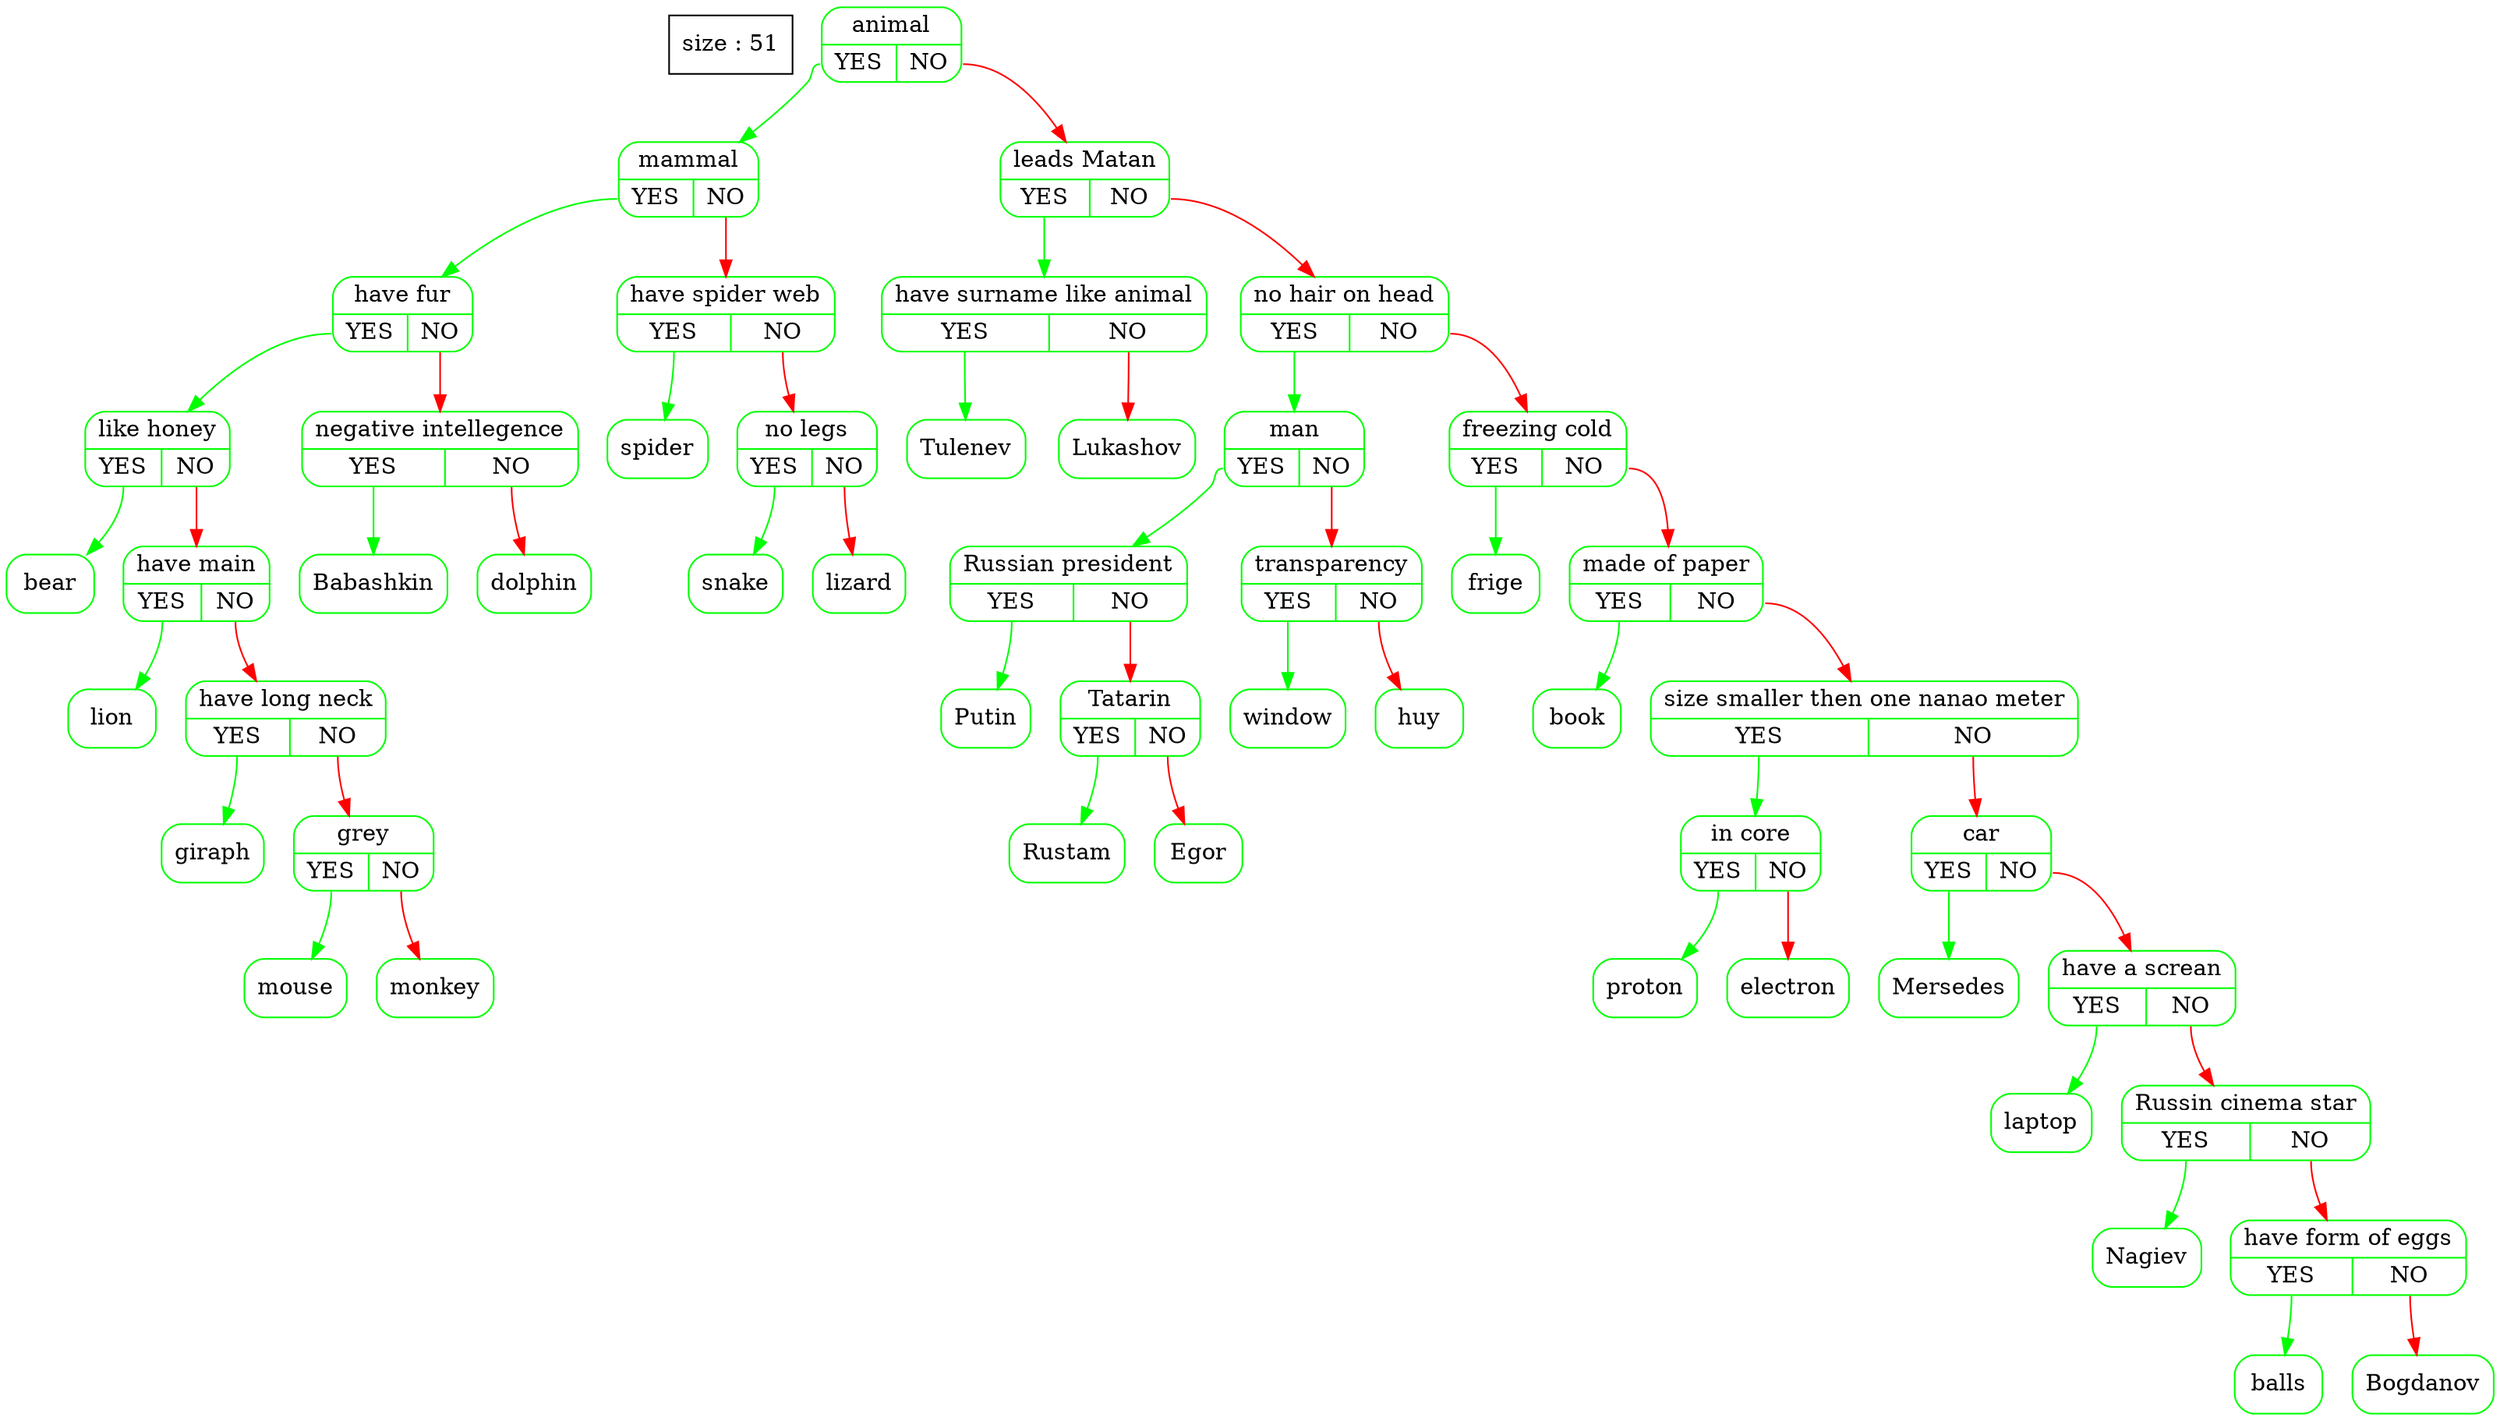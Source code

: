 digraph G {                
  tree [shape=box ; stryle=rounded ; label="size : 51"];                
  edge [color=black];                
  node [shape=record ; style=rounded ; color=green];
12457488 [label="{animal|{<YES> YES|<NO> NO}}"];
12483072 [label="{mammal|{<YES> YES|<NO> NO}}"];
12483328 [label="{have fur|{<YES> YES|<NO> NO}}"];
12483584 [label="{like honey|{<YES> YES|<NO> NO}}"];
12483840 [label="{bear}"];
12484096 [label="{have main|{<YES> YES|<NO> NO}}"];
12484352 [label="{lion}"];
12484608 [label="{have long neck|{<YES> YES|<NO> NO}}"];
12484864 [label="{giraph}"];
12487976 [label="{grey|{<YES> YES|<NO> NO}}"];
12488008 [label="{mouse}"];
12488040 [label="{monkey}"];
12488072 [label="{negative intellegence|{<YES> YES|<NO> NO}}"];
12488104 [label="{Babashkin}"];
12488560 [label="{dolphin}"];
12488368 [label="{have spider web|{<YES> YES|<NO> NO}}"];
12488400 [label="{spider}"];
12488208 [label="{no legs|{<YES> YES|<NO> NO}}"];
12488912 [label="{snake}"];
12488592 [label="{lizard}"];
12488944 [label="{leads Matan|{<YES> YES|<NO> NO}}"];
12488848 [label="{have surname like animal|{<YES> YES|<NO> NO}}"];
12489072 [label="{Tulenev}"];
12488432 [label="{Lukashov}"];
12488656 [label="{no hair on head|{<YES> YES|<NO> NO}}"];
12488304 [label="{man|{<YES> YES|<NO> NO}}"];
12489008 [label="{Russian president|{<YES> YES|<NO> NO}}"];
12488688 [label="{Putin}"];
12488816 [label="{Tatarin|{<YES> YES|<NO> NO}}"];
12488272 [label="{Rustam}"];
12488720 [label="{Egor}"];
12488240 [label="{transparency|{<YES> YES|<NO> NO}}"];
12488976 [label="{window}"];
12489040 [label="{huy}"];
12488624 [label="{freezing cold|{<YES> YES|<NO> NO}}"];
12488752 [label="{frige}"];
12488784 [label="{made of paper|{<YES> YES|<NO> NO}}"];
12489104 [label="{book}"];
12488336 [label="{size smaller then one nanao meter|{<YES> YES|<NO> NO}}"];
12488464 [label="{in core|{<YES> YES|<NO> NO}}"];
12488528 [label="{proton}"];
12489136 [label="{electron}"];
12488496 [label="{car|{<YES> YES|<NO> NO}}"];
12488880 [label="{Mersedes}"];
12488176 [label="{have a screan|{<YES> YES|<NO> NO}}"];
12497904 [label="{laptop}"];
12497776 [label="{Russin cinema star|{<YES> YES|<NO> NO}}"];
12498384 [label="{Nagiev}"];
12498096 [label="{have form of eggs|{<YES> YES|<NO> NO}}"];
12498128 [label="{balls}"];
12498160 [label="{Bogdanov}"];
12457488:<YES> -> 12483072 [color=green];
12483072:<YES> -> 12483328 [color=green];
12483328:<YES> -> 12483584 [color=green];
12483584:<YES> -> 12483840 [color=green];
12483584:<NO> -> 12484096 [color=red];
12484096:<YES> -> 12484352 [color=green];
12484096:<NO> -> 12484608 [color=red];
12484608:<YES> -> 12484864 [color=green];
12484608:<NO> -> 12487976 [color=red];
12487976:<YES> -> 12488008 [color=green];
12487976:<NO> -> 12488040 [color=red];
12483328:<NO> -> 12488072 [color=red];
12488072:<YES> -> 12488104 [color=green];
12488072:<NO> -> 12488560 [color=red];
12483072:<NO> -> 12488368 [color=red];
12488368:<YES> -> 12488400 [color=green];
12488368:<NO> -> 12488208 [color=red];
12488208:<YES> -> 12488912 [color=green];
12488208:<NO> -> 12488592 [color=red];
12457488:<NO> -> 12488944 [color=red];
12488944:<YES> -> 12488848 [color=green];
12488848:<YES> -> 12489072 [color=green];
12488848:<NO> -> 12488432 [color=red];
12488944:<NO> -> 12488656 [color=red];
12488656:<YES> -> 12488304 [color=green];
12488304:<YES> -> 12489008 [color=green];
12489008:<YES> -> 12488688 [color=green];
12489008:<NO> -> 12488816 [color=red];
12488816:<YES> -> 12488272 [color=green];
12488816:<NO> -> 12488720 [color=red];
12488304:<NO> -> 12488240 [color=red];
12488240:<YES> -> 12488976 [color=green];
12488240:<NO> -> 12489040 [color=red];
12488656:<NO> -> 12488624 [color=red];
12488624:<YES> -> 12488752 [color=green];
12488624:<NO> -> 12488784 [color=red];
12488784:<YES> -> 12489104 [color=green];
12488784:<NO> -> 12488336 [color=red];
12488336:<YES> -> 12488464 [color=green];
12488464:<YES> -> 12488528 [color=green];
12488464:<NO> -> 12489136 [color=red];
12488336:<NO> -> 12488496 [color=red];
12488496:<YES> -> 12488880 [color=green];
12488496:<NO> -> 12488176 [color=red];
12488176:<YES> -> 12497904 [color=green];
12488176:<NO> -> 12497776 [color=red];
12497776:<YES> -> 12498384 [color=green];
12497776:<NO> -> 12498096 [color=red];
12498096:<YES> -> 12498128 [color=green];
12498096:<NO> -> 12498160 [color=red];
}